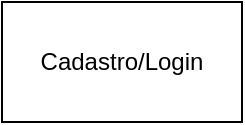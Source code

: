 <mxfile>
    <diagram id="2Ym4_rnbLTeFx1wbDYQE" name="Página-1">
        <mxGraphModel dx="748" dy="664" grid="1" gridSize="10" guides="1" tooltips="1" connect="1" arrows="1" fold="1" page="1" pageScale="1" pageWidth="827" pageHeight="1169" math="0" shadow="0">
            <root>
                <mxCell id="0"/>
                <mxCell id="1" parent="0"/>
                <mxCell id="2" value="" style="whiteSpace=wrap;html=1;" vertex="1" parent="1">
                    <mxGeometry x="80" y="70" width="120" height="60" as="geometry"/>
                </mxCell>
                <mxCell id="3" value="Cadastro/Login" style="text;strokeColor=none;align=center;fillColor=none;html=1;verticalAlign=middle;whiteSpace=wrap;rounded=0;" vertex="1" parent="1">
                    <mxGeometry x="90" y="85" width="100" height="30" as="geometry"/>
                </mxCell>
            </root>
        </mxGraphModel>
    </diagram>
</mxfile>